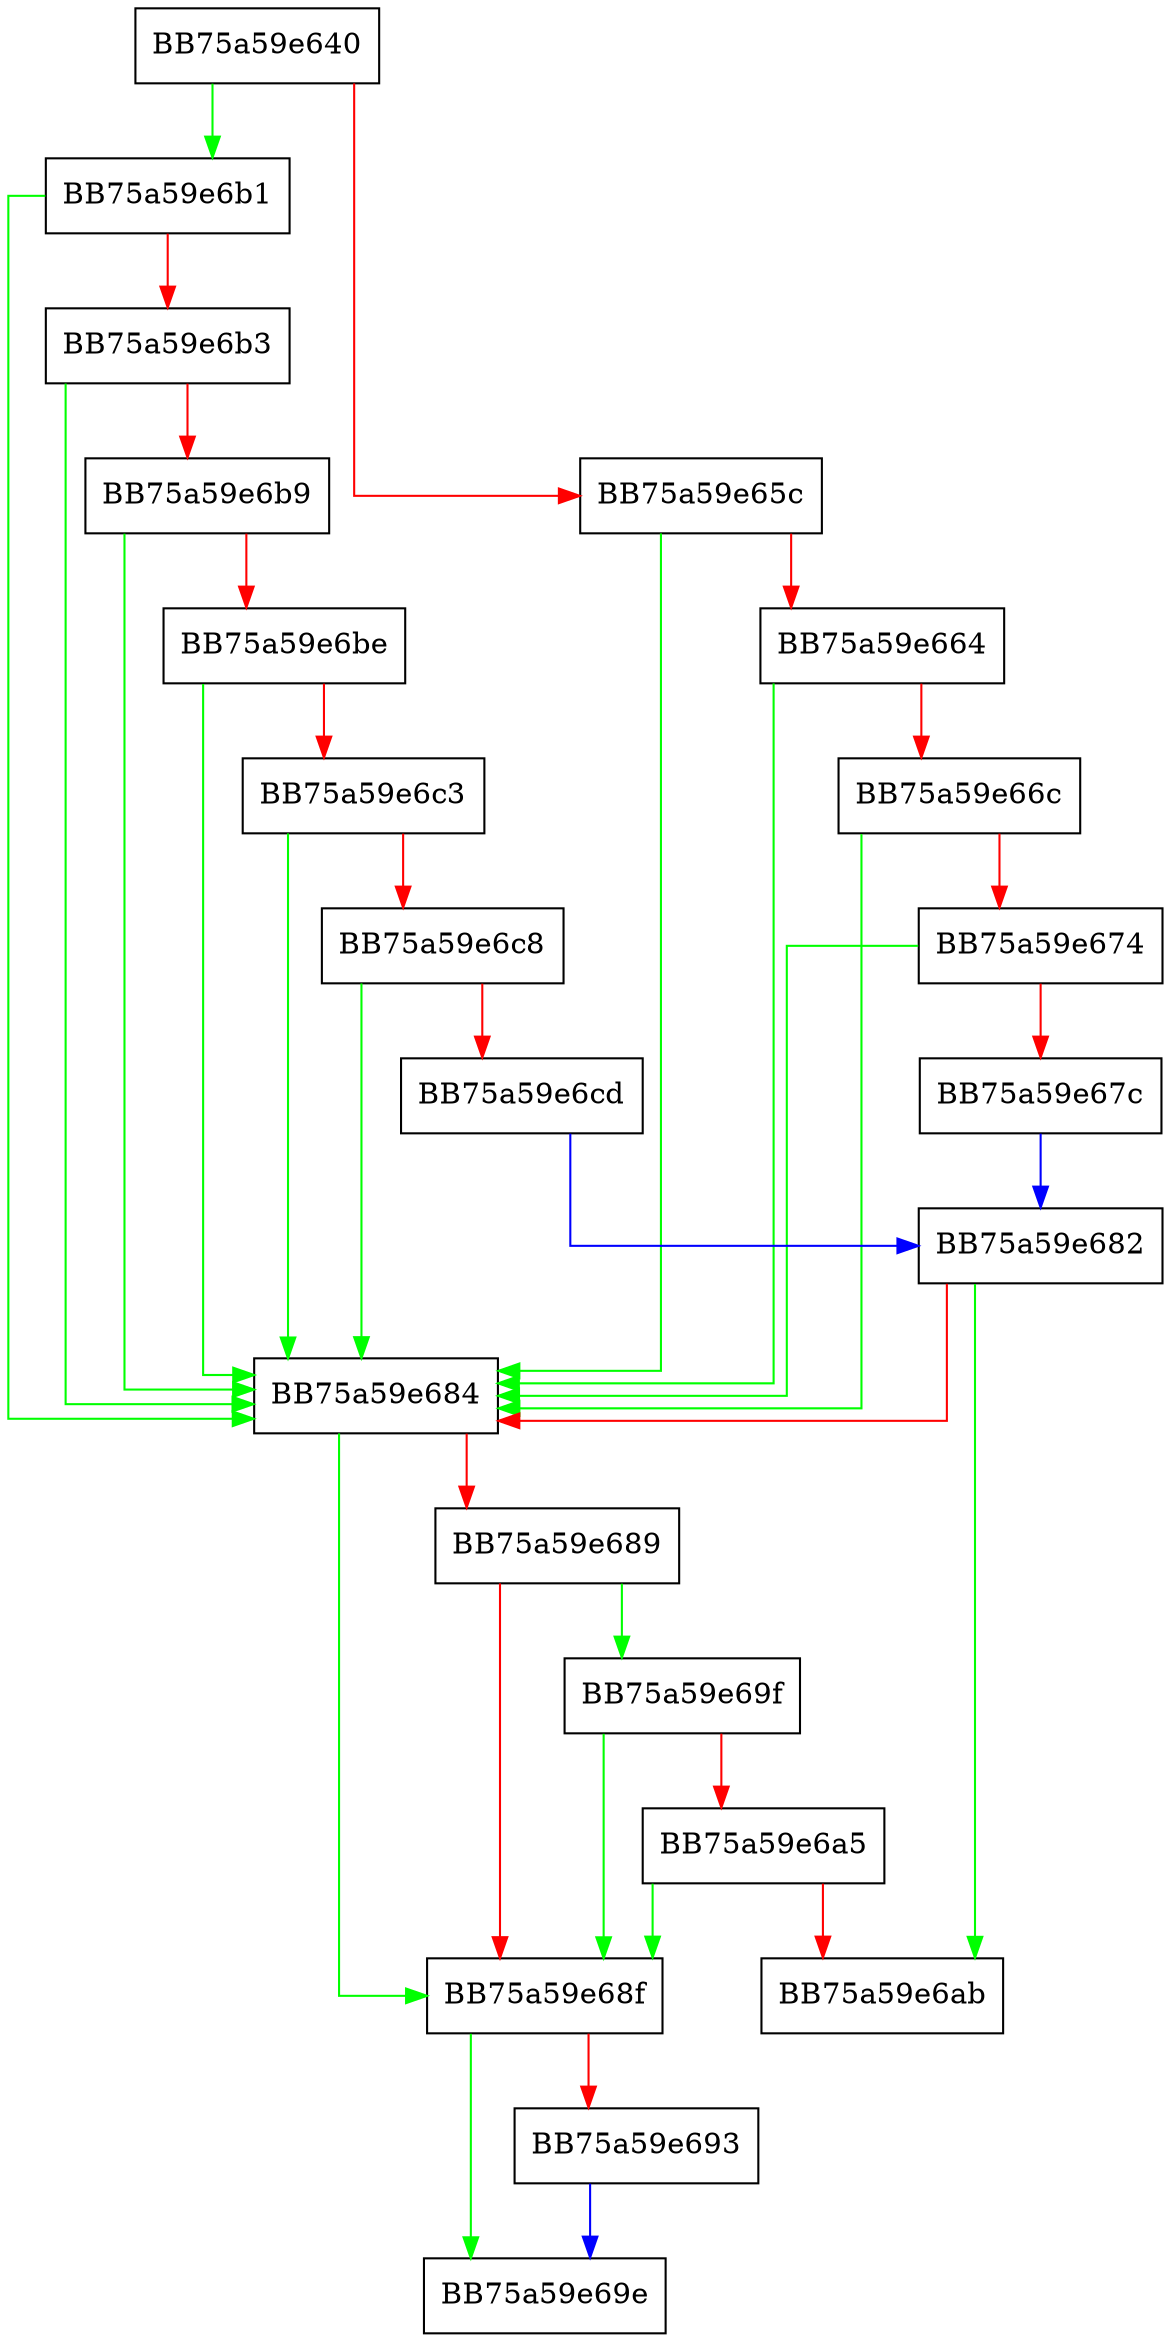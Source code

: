 digraph CheckEventFlags {
  node [shape="box"];
  graph [splines=ortho];
  BB75a59e640 -> BB75a59e6b1 [color="green"];
  BB75a59e640 -> BB75a59e65c [color="red"];
  BB75a59e65c -> BB75a59e684 [color="green"];
  BB75a59e65c -> BB75a59e664 [color="red"];
  BB75a59e664 -> BB75a59e684 [color="green"];
  BB75a59e664 -> BB75a59e66c [color="red"];
  BB75a59e66c -> BB75a59e684 [color="green"];
  BB75a59e66c -> BB75a59e674 [color="red"];
  BB75a59e674 -> BB75a59e684 [color="green"];
  BB75a59e674 -> BB75a59e67c [color="red"];
  BB75a59e67c -> BB75a59e682 [color="blue"];
  BB75a59e682 -> BB75a59e6ab [color="green"];
  BB75a59e682 -> BB75a59e684 [color="red"];
  BB75a59e684 -> BB75a59e68f [color="green"];
  BB75a59e684 -> BB75a59e689 [color="red"];
  BB75a59e689 -> BB75a59e69f [color="green"];
  BB75a59e689 -> BB75a59e68f [color="red"];
  BB75a59e68f -> BB75a59e69e [color="green"];
  BB75a59e68f -> BB75a59e693 [color="red"];
  BB75a59e693 -> BB75a59e69e [color="blue"];
  BB75a59e69f -> BB75a59e68f [color="green"];
  BB75a59e69f -> BB75a59e6a5 [color="red"];
  BB75a59e6a5 -> BB75a59e68f [color="green"];
  BB75a59e6a5 -> BB75a59e6ab [color="red"];
  BB75a59e6b1 -> BB75a59e684 [color="green"];
  BB75a59e6b1 -> BB75a59e6b3 [color="red"];
  BB75a59e6b3 -> BB75a59e684 [color="green"];
  BB75a59e6b3 -> BB75a59e6b9 [color="red"];
  BB75a59e6b9 -> BB75a59e684 [color="green"];
  BB75a59e6b9 -> BB75a59e6be [color="red"];
  BB75a59e6be -> BB75a59e684 [color="green"];
  BB75a59e6be -> BB75a59e6c3 [color="red"];
  BB75a59e6c3 -> BB75a59e684 [color="green"];
  BB75a59e6c3 -> BB75a59e6c8 [color="red"];
  BB75a59e6c8 -> BB75a59e684 [color="green"];
  BB75a59e6c8 -> BB75a59e6cd [color="red"];
  BB75a59e6cd -> BB75a59e682 [color="blue"];
}